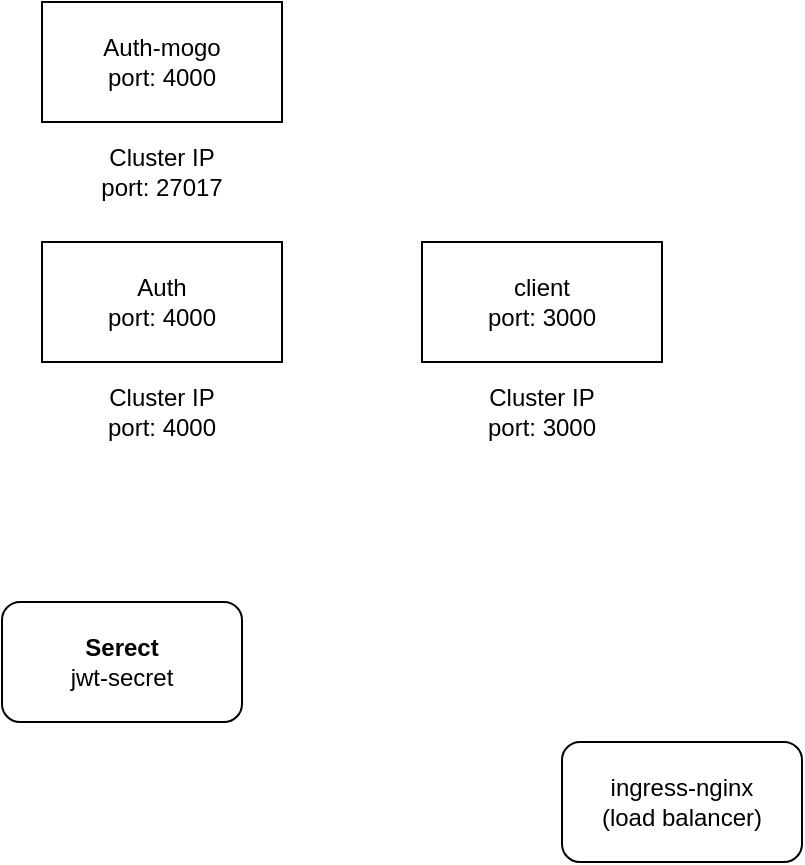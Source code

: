 <mxfile version="20.3.0" type="device"><diagram id="31b32b95-0358-9bc7-6ba0-a27c054ed1a7" name="Page-1"><mxGraphModel dx="868" dy="545" grid="1" gridSize="10" guides="1" tooltips="1" connect="1" arrows="1" fold="1" page="1" pageScale="1" pageWidth="827" pageHeight="1169" background="none" math="0" shadow="0"><root><mxCell id="0"/><mxCell id="1" parent="0"/><mxCell id="NgBDBwW-yQhM0yZ1TuIL-97" value="Auth&lt;br&gt;port: 4000" style="rounded=0;whiteSpace=wrap;html=1;" parent="1" vertex="1"><mxGeometry x="80" y="120" width="120" height="60" as="geometry"/></mxCell><mxCell id="NgBDBwW-yQhM0yZ1TuIL-99" value="Cluster IP&lt;br&gt;port: 4000" style="text;html=1;strokeColor=none;fillColor=none;align=center;verticalAlign=middle;whiteSpace=wrap;rounded=0;" parent="1" vertex="1"><mxGeometry x="80" y="180" width="120" height="50" as="geometry"/></mxCell><mxCell id="2oE0YoeiJz5wnLR5m_3Z-25" value="ingress-nginx&lt;br&gt;(load balancer)" style="rounded=1;whiteSpace=wrap;html=1;" parent="1" vertex="1"><mxGeometry x="340" y="370" width="120" height="60" as="geometry"/></mxCell><mxCell id="zwHWclUjbzj8Qxa8nQ5h-1" value="Auth-mogo&lt;br&gt;port: 4000" style="rounded=0;whiteSpace=wrap;html=1;" parent="1" vertex="1"><mxGeometry x="80" width="120" height="60" as="geometry"/></mxCell><mxCell id="zwHWclUjbzj8Qxa8nQ5h-2" value="Cluster IP&lt;br&gt;port: 27017" style="text;html=1;strokeColor=none;fillColor=none;align=center;verticalAlign=middle;whiteSpace=wrap;rounded=0;" parent="1" vertex="1"><mxGeometry x="80" y="60" width="120" height="50" as="geometry"/></mxCell><mxCell id="zwHWclUjbzj8Qxa8nQ5h-3" value="&lt;b&gt;Serect&lt;/b&gt;&lt;br&gt;jwt-secret" style="rounded=1;whiteSpace=wrap;html=1;" parent="1" vertex="1"><mxGeometry x="60" y="300" width="120" height="60" as="geometry"/></mxCell><mxCell id="HaWnwYXY-a-h8tHmWsTH-1" value="client&lt;br&gt;port: 3000" style="rounded=0;whiteSpace=wrap;html=1;" vertex="1" parent="1"><mxGeometry x="270" y="120" width="120" height="60" as="geometry"/></mxCell><mxCell id="HaWnwYXY-a-h8tHmWsTH-2" value="Cluster IP&lt;br&gt;port: 3000" style="text;html=1;strokeColor=none;fillColor=none;align=center;verticalAlign=middle;whiteSpace=wrap;rounded=0;" vertex="1" parent="1"><mxGeometry x="270" y="180" width="120" height="50" as="geometry"/></mxCell></root></mxGraphModel></diagram></mxfile>